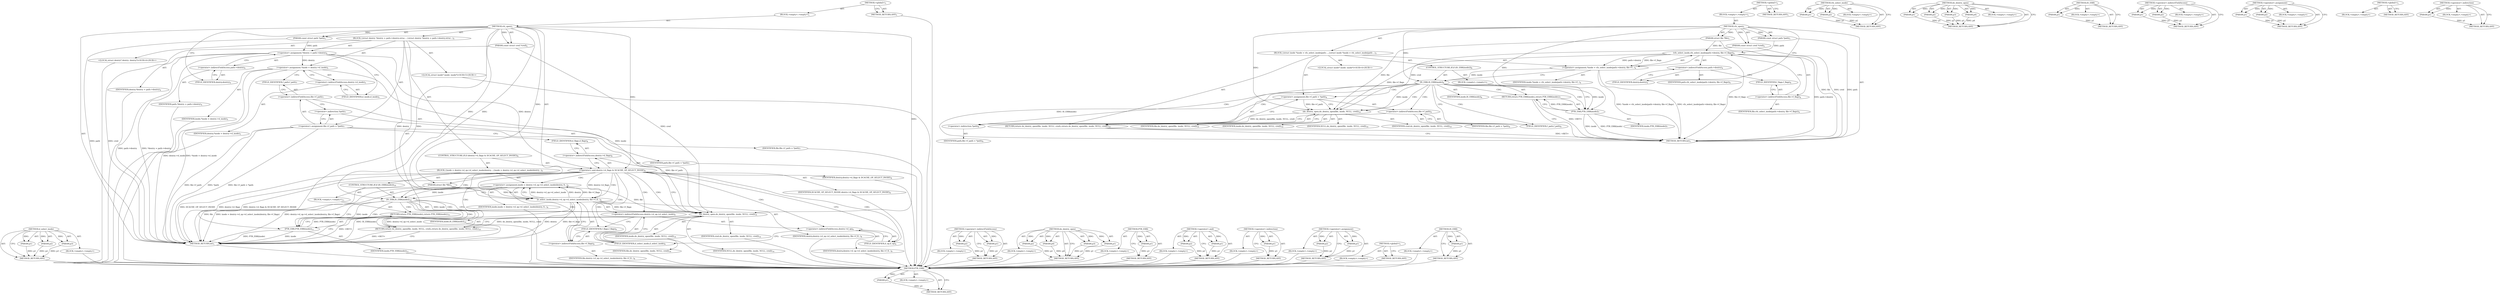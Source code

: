 digraph "&lt;operator&gt;.indirection" {
vulnerable_109 [label=<(METHOD,d_select_inode)>];
vulnerable_110 [label=<(PARAM,p1)>];
vulnerable_111 [label=<(PARAM,p2)>];
vulnerable_112 [label=<(PARAM,p3)>];
vulnerable_113 [label=<(BLOCK,&lt;empty&gt;,&lt;empty&gt;)>];
vulnerable_114 [label=<(METHOD_RETURN,ANY)>];
vulnerable_6 [label=<(METHOD,&lt;global&gt;)<SUB>1</SUB>>];
vulnerable_7 [label=<(BLOCK,&lt;empty&gt;,&lt;empty&gt;)<SUB>1</SUB>>];
vulnerable_8 [label=<(METHOD,vfs_open)<SUB>1</SUB>>];
vulnerable_9 [label=<(PARAM,const struct path *path)<SUB>1</SUB>>];
vulnerable_10 [label=<(PARAM,struct file *file)<SUB>1</SUB>>];
vulnerable_11 [label=<(PARAM,const struct cred *cred)<SUB>2</SUB>>];
vulnerable_12 [label=<(BLOCK,{
	struct dentry *dentry = path-&gt;dentry;
	struc...,{
	struct dentry *dentry = path-&gt;dentry;
	struc...)<SUB>3</SUB>>];
vulnerable_13 [label="<(LOCAL,struct dentry* dentry: dentry*)<SUB>4</SUB>>"];
vulnerable_14 [label=<(&lt;operator&gt;.assignment,*dentry = path-&gt;dentry)<SUB>4</SUB>>];
vulnerable_15 [label=<(IDENTIFIER,dentry,*dentry = path-&gt;dentry)<SUB>4</SUB>>];
vulnerable_16 [label=<(&lt;operator&gt;.indirectFieldAccess,path-&gt;dentry)<SUB>4</SUB>>];
vulnerable_17 [label=<(IDENTIFIER,path,*dentry = path-&gt;dentry)<SUB>4</SUB>>];
vulnerable_18 [label=<(FIELD_IDENTIFIER,dentry,dentry)<SUB>4</SUB>>];
vulnerable_19 [label="<(LOCAL,struct inode* inode: inode*)<SUB>5</SUB>>"];
vulnerable_20 [label=<(&lt;operator&gt;.assignment,*inode = dentry-&gt;d_inode)<SUB>5</SUB>>];
vulnerable_21 [label=<(IDENTIFIER,inode,*inode = dentry-&gt;d_inode)<SUB>5</SUB>>];
vulnerable_22 [label=<(&lt;operator&gt;.indirectFieldAccess,dentry-&gt;d_inode)<SUB>5</SUB>>];
vulnerable_23 [label=<(IDENTIFIER,dentry,*inode = dentry-&gt;d_inode)<SUB>5</SUB>>];
vulnerable_24 [label=<(FIELD_IDENTIFIER,d_inode,d_inode)<SUB>5</SUB>>];
vulnerable_25 [label=<(&lt;operator&gt;.assignment,file-&gt;f_path = *path)<SUB>7</SUB>>];
vulnerable_26 [label=<(&lt;operator&gt;.indirectFieldAccess,file-&gt;f_path)<SUB>7</SUB>>];
vulnerable_27 [label=<(IDENTIFIER,file,file-&gt;f_path = *path)<SUB>7</SUB>>];
vulnerable_28 [label=<(FIELD_IDENTIFIER,f_path,f_path)<SUB>7</SUB>>];
vulnerable_29 [label=<(&lt;operator&gt;.indirection,*path)<SUB>7</SUB>>];
vulnerable_30 [label=<(IDENTIFIER,path,file-&gt;f_path = *path)<SUB>7</SUB>>];
vulnerable_31 [label=<(CONTROL_STRUCTURE,IF,if (dentry-&gt;d_flags &amp; DCACHE_OP_SELECT_INODE))<SUB>8</SUB>>];
vulnerable_32 [label=<(&lt;operator&gt;.and,dentry-&gt;d_flags &amp; DCACHE_OP_SELECT_INODE)<SUB>8</SUB>>];
vulnerable_33 [label=<(&lt;operator&gt;.indirectFieldAccess,dentry-&gt;d_flags)<SUB>8</SUB>>];
vulnerable_34 [label=<(IDENTIFIER,dentry,dentry-&gt;d_flags &amp; DCACHE_OP_SELECT_INODE)<SUB>8</SUB>>];
vulnerable_35 [label=<(FIELD_IDENTIFIER,d_flags,d_flags)<SUB>8</SUB>>];
vulnerable_36 [label=<(IDENTIFIER,DCACHE_OP_SELECT_INODE,dentry-&gt;d_flags &amp; DCACHE_OP_SELECT_INODE)<SUB>8</SUB>>];
vulnerable_37 [label=<(BLOCK,{
		inode = dentry-&gt;d_op-&gt;d_select_inode(dentry...,{
		inode = dentry-&gt;d_op-&gt;d_select_inode(dentry...)<SUB>8</SUB>>];
vulnerable_38 [label=<(&lt;operator&gt;.assignment,inode = dentry-&gt;d_op-&gt;d_select_inode(dentry, fi...)<SUB>9</SUB>>];
vulnerable_39 [label=<(IDENTIFIER,inode,inode = dentry-&gt;d_op-&gt;d_select_inode(dentry, fi...)<SUB>9</SUB>>];
vulnerable_40 [label=<(d_select_inode,dentry-&gt;d_op-&gt;d_select_inode(dentry, file-&gt;f_fl...)<SUB>9</SUB>>];
vulnerable_41 [label=<(&lt;operator&gt;.indirectFieldAccess,dentry-&gt;d_op-&gt;d_select_inode)<SUB>9</SUB>>];
vulnerable_42 [label=<(&lt;operator&gt;.indirectFieldAccess,dentry-&gt;d_op)<SUB>9</SUB>>];
vulnerable_43 [label=<(IDENTIFIER,dentry,dentry-&gt;d_op-&gt;d_select_inode(dentry, file-&gt;f_fl...)<SUB>9</SUB>>];
vulnerable_44 [label=<(FIELD_IDENTIFIER,d_op,d_op)<SUB>9</SUB>>];
vulnerable_45 [label=<(FIELD_IDENTIFIER,d_select_inode,d_select_inode)<SUB>9</SUB>>];
vulnerable_46 [label=<(IDENTIFIER,dentry,dentry-&gt;d_op-&gt;d_select_inode(dentry, file-&gt;f_fl...)<SUB>9</SUB>>];
vulnerable_47 [label=<(&lt;operator&gt;.indirectFieldAccess,file-&gt;f_flags)<SUB>9</SUB>>];
vulnerable_48 [label=<(IDENTIFIER,file,dentry-&gt;d_op-&gt;d_select_inode(dentry, file-&gt;f_fl...)<SUB>9</SUB>>];
vulnerable_49 [label=<(FIELD_IDENTIFIER,f_flags,f_flags)<SUB>9</SUB>>];
vulnerable_50 [label=<(CONTROL_STRUCTURE,IF,if (IS_ERR(inode)))<SUB>10</SUB>>];
vulnerable_51 [label=<(IS_ERR,IS_ERR(inode))<SUB>10</SUB>>];
vulnerable_52 [label=<(IDENTIFIER,inode,IS_ERR(inode))<SUB>10</SUB>>];
vulnerable_53 [label=<(BLOCK,&lt;empty&gt;,&lt;empty&gt;)<SUB>11</SUB>>];
vulnerable_54 [label=<(RETURN,return PTR_ERR(inode);,return PTR_ERR(inode);)<SUB>11</SUB>>];
vulnerable_55 [label=<(PTR_ERR,PTR_ERR(inode))<SUB>11</SUB>>];
vulnerable_56 [label=<(IDENTIFIER,inode,PTR_ERR(inode))<SUB>11</SUB>>];
vulnerable_57 [label=<(RETURN,return do_dentry_open(file, inode, NULL, cred);,return do_dentry_open(file, inode, NULL, cred);)<SUB>14</SUB>>];
vulnerable_58 [label=<(do_dentry_open,do_dentry_open(file, inode, NULL, cred))<SUB>14</SUB>>];
vulnerable_59 [label=<(IDENTIFIER,file,do_dentry_open(file, inode, NULL, cred))<SUB>14</SUB>>];
vulnerable_60 [label=<(IDENTIFIER,inode,do_dentry_open(file, inode, NULL, cred))<SUB>14</SUB>>];
vulnerable_61 [label=<(IDENTIFIER,NULL,do_dentry_open(file, inode, NULL, cred))<SUB>14</SUB>>];
vulnerable_62 [label=<(IDENTIFIER,cred,do_dentry_open(file, inode, NULL, cred))<SUB>14</SUB>>];
vulnerable_63 [label=<(METHOD_RETURN,int)<SUB>1</SUB>>];
vulnerable_65 [label=<(METHOD_RETURN,ANY)<SUB>1</SUB>>];
vulnerable_95 [label=<(METHOD,&lt;operator&gt;.indirectFieldAccess)>];
vulnerable_96 [label=<(PARAM,p1)>];
vulnerable_97 [label=<(PARAM,p2)>];
vulnerable_98 [label=<(BLOCK,&lt;empty&gt;,&lt;empty&gt;)>];
vulnerable_99 [label=<(METHOD_RETURN,ANY)>];
vulnerable_123 [label=<(METHOD,do_dentry_open)>];
vulnerable_124 [label=<(PARAM,p1)>];
vulnerable_125 [label=<(PARAM,p2)>];
vulnerable_126 [label=<(PARAM,p3)>];
vulnerable_127 [label=<(PARAM,p4)>];
vulnerable_128 [label=<(BLOCK,&lt;empty&gt;,&lt;empty&gt;)>];
vulnerable_129 [label=<(METHOD_RETURN,ANY)>];
vulnerable_119 [label=<(METHOD,PTR_ERR)>];
vulnerable_120 [label=<(PARAM,p1)>];
vulnerable_121 [label=<(BLOCK,&lt;empty&gt;,&lt;empty&gt;)>];
vulnerable_122 [label=<(METHOD_RETURN,ANY)>];
vulnerable_104 [label=<(METHOD,&lt;operator&gt;.and)>];
vulnerable_105 [label=<(PARAM,p1)>];
vulnerable_106 [label=<(PARAM,p2)>];
vulnerable_107 [label=<(BLOCK,&lt;empty&gt;,&lt;empty&gt;)>];
vulnerable_108 [label=<(METHOD_RETURN,ANY)>];
vulnerable_100 [label=<(METHOD,&lt;operator&gt;.indirection)>];
vulnerable_101 [label=<(PARAM,p1)>];
vulnerable_102 [label=<(BLOCK,&lt;empty&gt;,&lt;empty&gt;)>];
vulnerable_103 [label=<(METHOD_RETURN,ANY)>];
vulnerable_90 [label=<(METHOD,&lt;operator&gt;.assignment)>];
vulnerable_91 [label=<(PARAM,p1)>];
vulnerable_92 [label=<(PARAM,p2)>];
vulnerable_93 [label=<(BLOCK,&lt;empty&gt;,&lt;empty&gt;)>];
vulnerable_94 [label=<(METHOD_RETURN,ANY)>];
vulnerable_84 [label=<(METHOD,&lt;global&gt;)<SUB>1</SUB>>];
vulnerable_85 [label=<(BLOCK,&lt;empty&gt;,&lt;empty&gt;)>];
vulnerable_86 [label=<(METHOD_RETURN,ANY)>];
vulnerable_115 [label=<(METHOD,IS_ERR)>];
vulnerable_116 [label=<(PARAM,p1)>];
vulnerable_117 [label=<(BLOCK,&lt;empty&gt;,&lt;empty&gt;)>];
vulnerable_118 [label=<(METHOD_RETURN,ANY)>];
fixed_86 [label=<(METHOD,PTR_ERR)>];
fixed_87 [label=<(PARAM,p1)>];
fixed_88 [label=<(BLOCK,&lt;empty&gt;,&lt;empty&gt;)>];
fixed_89 [label=<(METHOD_RETURN,ANY)>];
fixed_6 [label=<(METHOD,&lt;global&gt;)<SUB>1</SUB>>];
fixed_7 [label=<(BLOCK,&lt;empty&gt;,&lt;empty&gt;)<SUB>1</SUB>>];
fixed_8 [label=<(METHOD,vfs_open)<SUB>1</SUB>>];
fixed_9 [label=<(PARAM,const struct path *path)<SUB>1</SUB>>];
fixed_10 [label=<(PARAM,struct file *file)<SUB>1</SUB>>];
fixed_11 [label=<(PARAM,const struct cred *cred)<SUB>2</SUB>>];
fixed_12 [label=<(BLOCK,{
	struct inode *inode = vfs_select_inode(path-...,{
	struct inode *inode = vfs_select_inode(path-...)<SUB>3</SUB>>];
fixed_13 [label="<(LOCAL,struct inode* inode: inode*)<SUB>4</SUB>>"];
fixed_14 [label=<(&lt;operator&gt;.assignment,*inode = vfs_select_inode(path-&gt;dentry, file-&gt;f...)<SUB>4</SUB>>];
fixed_15 [label=<(IDENTIFIER,inode,*inode = vfs_select_inode(path-&gt;dentry, file-&gt;f...)<SUB>4</SUB>>];
fixed_16 [label=<(vfs_select_inode,vfs_select_inode(path-&gt;dentry, file-&gt;f_flags))<SUB>4</SUB>>];
fixed_17 [label=<(&lt;operator&gt;.indirectFieldAccess,path-&gt;dentry)<SUB>4</SUB>>];
fixed_18 [label=<(IDENTIFIER,path,vfs_select_inode(path-&gt;dentry, file-&gt;f_flags))<SUB>4</SUB>>];
fixed_19 [label=<(FIELD_IDENTIFIER,dentry,dentry)<SUB>4</SUB>>];
fixed_20 [label=<(&lt;operator&gt;.indirectFieldAccess,file-&gt;f_flags)<SUB>4</SUB>>];
fixed_21 [label=<(IDENTIFIER,file,vfs_select_inode(path-&gt;dentry, file-&gt;f_flags))<SUB>4</SUB>>];
fixed_22 [label=<(FIELD_IDENTIFIER,f_flags,f_flags)<SUB>4</SUB>>];
fixed_23 [label=<(CONTROL_STRUCTURE,IF,if (IS_ERR(inode)))<SUB>6</SUB>>];
fixed_24 [label=<(IS_ERR,IS_ERR(inode))<SUB>6</SUB>>];
fixed_25 [label=<(IDENTIFIER,inode,IS_ERR(inode))<SUB>6</SUB>>];
fixed_26 [label=<(BLOCK,&lt;empty&gt;,&lt;empty&gt;)<SUB>7</SUB>>];
fixed_27 [label=<(RETURN,return PTR_ERR(inode);,return PTR_ERR(inode);)<SUB>7</SUB>>];
fixed_28 [label=<(PTR_ERR,PTR_ERR(inode))<SUB>7</SUB>>];
fixed_29 [label=<(IDENTIFIER,inode,PTR_ERR(inode))<SUB>7</SUB>>];
fixed_30 [label=<(&lt;operator&gt;.assignment,file-&gt;f_path = *path)<SUB>9</SUB>>];
fixed_31 [label=<(&lt;operator&gt;.indirectFieldAccess,file-&gt;f_path)<SUB>9</SUB>>];
fixed_32 [label=<(IDENTIFIER,file,file-&gt;f_path = *path)<SUB>9</SUB>>];
fixed_33 [label=<(FIELD_IDENTIFIER,f_path,f_path)<SUB>9</SUB>>];
fixed_34 [label=<(&lt;operator&gt;.indirection,*path)<SUB>9</SUB>>];
fixed_35 [label=<(IDENTIFIER,path,file-&gt;f_path = *path)<SUB>9</SUB>>];
fixed_36 [label=<(RETURN,return do_dentry_open(file, inode, NULL, cred);,return do_dentry_open(file, inode, NULL, cred);)<SUB>10</SUB>>];
fixed_37 [label=<(do_dentry_open,do_dentry_open(file, inode, NULL, cred))<SUB>10</SUB>>];
fixed_38 [label=<(IDENTIFIER,file,do_dentry_open(file, inode, NULL, cred))<SUB>10</SUB>>];
fixed_39 [label=<(IDENTIFIER,inode,do_dentry_open(file, inode, NULL, cred))<SUB>10</SUB>>];
fixed_40 [label=<(IDENTIFIER,NULL,do_dentry_open(file, inode, NULL, cred))<SUB>10</SUB>>];
fixed_41 [label=<(IDENTIFIER,cred,do_dentry_open(file, inode, NULL, cred))<SUB>10</SUB>>];
fixed_42 [label=<(METHOD_RETURN,int)<SUB>1</SUB>>];
fixed_44 [label=<(METHOD_RETURN,ANY)<SUB>1</SUB>>];
fixed_72 [label=<(METHOD,vfs_select_inode)>];
fixed_73 [label=<(PARAM,p1)>];
fixed_74 [label=<(PARAM,p2)>];
fixed_75 [label=<(BLOCK,&lt;empty&gt;,&lt;empty&gt;)>];
fixed_76 [label=<(METHOD_RETURN,ANY)>];
fixed_94 [label=<(METHOD,do_dentry_open)>];
fixed_95 [label=<(PARAM,p1)>];
fixed_96 [label=<(PARAM,p2)>];
fixed_97 [label=<(PARAM,p3)>];
fixed_98 [label=<(PARAM,p4)>];
fixed_99 [label=<(BLOCK,&lt;empty&gt;,&lt;empty&gt;)>];
fixed_100 [label=<(METHOD_RETURN,ANY)>];
fixed_82 [label=<(METHOD,IS_ERR)>];
fixed_83 [label=<(PARAM,p1)>];
fixed_84 [label=<(BLOCK,&lt;empty&gt;,&lt;empty&gt;)>];
fixed_85 [label=<(METHOD_RETURN,ANY)>];
fixed_77 [label=<(METHOD,&lt;operator&gt;.indirectFieldAccess)>];
fixed_78 [label=<(PARAM,p1)>];
fixed_79 [label=<(PARAM,p2)>];
fixed_80 [label=<(BLOCK,&lt;empty&gt;,&lt;empty&gt;)>];
fixed_81 [label=<(METHOD_RETURN,ANY)>];
fixed_67 [label=<(METHOD,&lt;operator&gt;.assignment)>];
fixed_68 [label=<(PARAM,p1)>];
fixed_69 [label=<(PARAM,p2)>];
fixed_70 [label=<(BLOCK,&lt;empty&gt;,&lt;empty&gt;)>];
fixed_71 [label=<(METHOD_RETURN,ANY)>];
fixed_61 [label=<(METHOD,&lt;global&gt;)<SUB>1</SUB>>];
fixed_62 [label=<(BLOCK,&lt;empty&gt;,&lt;empty&gt;)>];
fixed_63 [label=<(METHOD_RETURN,ANY)>];
fixed_90 [label=<(METHOD,&lt;operator&gt;.indirection)>];
fixed_91 [label=<(PARAM,p1)>];
fixed_92 [label=<(BLOCK,&lt;empty&gt;,&lt;empty&gt;)>];
fixed_93 [label=<(METHOD_RETURN,ANY)>];
vulnerable_109 -> vulnerable_110  [key=0, label="AST: "];
vulnerable_109 -> vulnerable_110  [key=1, label="DDG: "];
vulnerable_109 -> vulnerable_113  [key=0, label="AST: "];
vulnerable_109 -> vulnerable_111  [key=0, label="AST: "];
vulnerable_109 -> vulnerable_111  [key=1, label="DDG: "];
vulnerable_109 -> vulnerable_114  [key=0, label="AST: "];
vulnerable_109 -> vulnerable_114  [key=1, label="CFG: "];
vulnerable_109 -> vulnerable_112  [key=0, label="AST: "];
vulnerable_109 -> vulnerable_112  [key=1, label="DDG: "];
vulnerable_110 -> vulnerable_114  [key=0, label="DDG: p1"];
vulnerable_111 -> vulnerable_114  [key=0, label="DDG: p2"];
vulnerable_112 -> vulnerable_114  [key=0, label="DDG: p3"];
vulnerable_113 -> fixed_86  [key=0];
vulnerable_114 -> fixed_86  [key=0];
vulnerable_6 -> vulnerable_7  [key=0, label="AST: "];
vulnerable_6 -> vulnerable_65  [key=0, label="AST: "];
vulnerable_6 -> vulnerable_65  [key=1, label="CFG: "];
vulnerable_7 -> vulnerable_8  [key=0, label="AST: "];
vulnerable_8 -> vulnerable_9  [key=0, label="AST: "];
vulnerable_8 -> vulnerable_9  [key=1, label="DDG: "];
vulnerable_8 -> vulnerable_10  [key=0, label="AST: "];
vulnerable_8 -> vulnerable_10  [key=1, label="DDG: "];
vulnerable_8 -> vulnerable_11  [key=0, label="AST: "];
vulnerable_8 -> vulnerable_11  [key=1, label="DDG: "];
vulnerable_8 -> vulnerable_12  [key=0, label="AST: "];
vulnerable_8 -> vulnerable_63  [key=0, label="AST: "];
vulnerable_8 -> vulnerable_18  [key=0, label="CFG: "];
vulnerable_8 -> vulnerable_32  [key=0, label="DDG: "];
vulnerable_8 -> vulnerable_58  [key=0, label="DDG: "];
vulnerable_8 -> vulnerable_40  [key=0, label="DDG: "];
vulnerable_8 -> vulnerable_51  [key=0, label="DDG: "];
vulnerable_8 -> vulnerable_55  [key=0, label="DDG: "];
vulnerable_9 -> vulnerable_63  [key=0, label="DDG: path"];
vulnerable_9 -> vulnerable_14  [key=0, label="DDG: path"];
vulnerable_10 -> vulnerable_63  [key=0, label="DDG: file"];
vulnerable_10 -> vulnerable_58  [key=0, label="DDG: file"];
vulnerable_10 -> vulnerable_40  [key=0, label="DDG: file"];
vulnerable_11 -> vulnerable_63  [key=0, label="DDG: cred"];
vulnerable_11 -> vulnerable_58  [key=0, label="DDG: cred"];
vulnerable_12 -> vulnerable_13  [key=0, label="AST: "];
vulnerable_12 -> vulnerable_14  [key=0, label="AST: "];
vulnerable_12 -> vulnerable_19  [key=0, label="AST: "];
vulnerable_12 -> vulnerable_20  [key=0, label="AST: "];
vulnerable_12 -> vulnerable_25  [key=0, label="AST: "];
vulnerable_12 -> vulnerable_31  [key=0, label="AST: "];
vulnerable_12 -> vulnerable_57  [key=0, label="AST: "];
vulnerable_13 -> fixed_86  [key=0];
vulnerable_14 -> vulnerable_15  [key=0, label="AST: "];
vulnerable_14 -> vulnerable_16  [key=0, label="AST: "];
vulnerable_14 -> vulnerable_24  [key=0, label="CFG: "];
vulnerable_14 -> vulnerable_63  [key=0, label="DDG: path-&gt;dentry"];
vulnerable_14 -> vulnerable_63  [key=1, label="DDG: *dentry = path-&gt;dentry"];
vulnerable_14 -> vulnerable_20  [key=0, label="DDG: dentry"];
vulnerable_14 -> vulnerable_32  [key=0, label="DDG: dentry"];
vulnerable_14 -> vulnerable_40  [key=0, label="DDG: dentry"];
vulnerable_15 -> fixed_86  [key=0];
vulnerable_16 -> vulnerable_17  [key=0, label="AST: "];
vulnerable_16 -> vulnerable_18  [key=0, label="AST: "];
vulnerable_16 -> vulnerable_14  [key=0, label="CFG: "];
vulnerable_17 -> fixed_86  [key=0];
vulnerable_18 -> vulnerable_16  [key=0, label="CFG: "];
vulnerable_19 -> fixed_86  [key=0];
vulnerable_20 -> vulnerable_21  [key=0, label="AST: "];
vulnerable_20 -> vulnerable_22  [key=0, label="AST: "];
vulnerable_20 -> vulnerable_28  [key=0, label="CFG: "];
vulnerable_20 -> vulnerable_63  [key=0, label="DDG: dentry-&gt;d_inode"];
vulnerable_20 -> vulnerable_63  [key=1, label="DDG: *inode = dentry-&gt;d_inode"];
vulnerable_20 -> vulnerable_58  [key=0, label="DDG: inode"];
vulnerable_21 -> fixed_86  [key=0];
vulnerable_22 -> vulnerable_23  [key=0, label="AST: "];
vulnerable_22 -> vulnerable_24  [key=0, label="AST: "];
vulnerable_22 -> vulnerable_20  [key=0, label="CFG: "];
vulnerable_23 -> fixed_86  [key=0];
vulnerable_24 -> vulnerable_22  [key=0, label="CFG: "];
vulnerable_25 -> vulnerable_26  [key=0, label="AST: "];
vulnerable_25 -> vulnerable_29  [key=0, label="AST: "];
vulnerable_25 -> vulnerable_35  [key=0, label="CFG: "];
vulnerable_25 -> vulnerable_63  [key=0, label="DDG: file-&gt;f_path"];
vulnerable_25 -> vulnerable_63  [key=1, label="DDG: *path"];
vulnerable_25 -> vulnerable_63  [key=2, label="DDG: file-&gt;f_path = *path"];
vulnerable_25 -> vulnerable_58  [key=0, label="DDG: file-&gt;f_path"];
vulnerable_26 -> vulnerable_27  [key=0, label="AST: "];
vulnerable_26 -> vulnerable_28  [key=0, label="AST: "];
vulnerable_26 -> vulnerable_29  [key=0, label="CFG: "];
vulnerable_27 -> fixed_86  [key=0];
vulnerable_28 -> vulnerable_26  [key=0, label="CFG: "];
vulnerable_29 -> vulnerable_30  [key=0, label="AST: "];
vulnerable_29 -> vulnerable_25  [key=0, label="CFG: "];
vulnerable_30 -> fixed_86  [key=0];
vulnerable_31 -> vulnerable_32  [key=0, label="AST: "];
vulnerable_31 -> vulnerable_37  [key=0, label="AST: "];
vulnerable_32 -> vulnerable_33  [key=0, label="AST: "];
vulnerable_32 -> vulnerable_36  [key=0, label="AST: "];
vulnerable_32 -> vulnerable_44  [key=0, label="CFG: "];
vulnerable_32 -> vulnerable_44  [key=1, label="CDG: "];
vulnerable_32 -> vulnerable_58  [key=0, label="CFG: "];
vulnerable_32 -> vulnerable_58  [key=1, label="CDG: "];
vulnerable_32 -> vulnerable_63  [key=0, label="DDG: dentry-&gt;d_flags"];
vulnerable_32 -> vulnerable_63  [key=1, label="DDG: dentry-&gt;d_flags &amp; DCACHE_OP_SELECT_INODE"];
vulnerable_32 -> vulnerable_63  [key=2, label="DDG: DCACHE_OP_SELECT_INODE"];
vulnerable_32 -> vulnerable_40  [key=0, label="DDG: dentry-&gt;d_flags"];
vulnerable_32 -> vulnerable_40  [key=1, label="CDG: "];
vulnerable_32 -> vulnerable_47  [key=0, label="CDG: "];
vulnerable_32 -> vulnerable_49  [key=0, label="CDG: "];
vulnerable_32 -> vulnerable_42  [key=0, label="CDG: "];
vulnerable_32 -> vulnerable_51  [key=0, label="CDG: "];
vulnerable_32 -> vulnerable_57  [key=0, label="CDG: "];
vulnerable_32 -> vulnerable_38  [key=0, label="CDG: "];
vulnerable_32 -> vulnerable_41  [key=0, label="CDG: "];
vulnerable_32 -> vulnerable_45  [key=0, label="CDG: "];
vulnerable_33 -> vulnerable_34  [key=0, label="AST: "];
vulnerable_33 -> vulnerable_35  [key=0, label="AST: "];
vulnerable_33 -> vulnerable_32  [key=0, label="CFG: "];
vulnerable_34 -> fixed_86  [key=0];
vulnerable_35 -> vulnerable_33  [key=0, label="CFG: "];
vulnerable_36 -> fixed_86  [key=0];
vulnerable_37 -> vulnerable_38  [key=0, label="AST: "];
vulnerable_37 -> vulnerable_50  [key=0, label="AST: "];
vulnerable_38 -> vulnerable_39  [key=0, label="AST: "];
vulnerable_38 -> vulnerable_40  [key=0, label="AST: "];
vulnerable_38 -> vulnerable_51  [key=0, label="CFG: "];
vulnerable_38 -> vulnerable_51  [key=1, label="DDG: inode"];
vulnerable_38 -> vulnerable_63  [key=0, label="DDG: dentry-&gt;d_op-&gt;d_select_inode(dentry, file-&gt;f_flags)"];
vulnerable_38 -> vulnerable_63  [key=1, label="DDG: inode = dentry-&gt;d_op-&gt;d_select_inode(dentry, file-&gt;f_flags)"];
vulnerable_39 -> fixed_86  [key=0];
vulnerable_40 -> vulnerable_41  [key=0, label="AST: "];
vulnerable_40 -> vulnerable_46  [key=0, label="AST: "];
vulnerable_40 -> vulnerable_47  [key=0, label="AST: "];
vulnerable_40 -> vulnerable_38  [key=0, label="CFG: "];
vulnerable_40 -> vulnerable_38  [key=1, label="DDG: dentry-&gt;d_op-&gt;d_select_inode"];
vulnerable_40 -> vulnerable_38  [key=2, label="DDG: dentry"];
vulnerable_40 -> vulnerable_38  [key=3, label="DDG: file-&gt;f_flags"];
vulnerable_40 -> vulnerable_63  [key=0, label="DDG: dentry-&gt;d_op-&gt;d_select_inode"];
vulnerable_40 -> vulnerable_63  [key=1, label="DDG: dentry"];
vulnerable_40 -> vulnerable_63  [key=2, label="DDG: file-&gt;f_flags"];
vulnerable_40 -> vulnerable_58  [key=0, label="DDG: file-&gt;f_flags"];
vulnerable_41 -> vulnerable_42  [key=0, label="AST: "];
vulnerable_41 -> vulnerable_45  [key=0, label="AST: "];
vulnerable_41 -> vulnerable_49  [key=0, label="CFG: "];
vulnerable_42 -> vulnerable_43  [key=0, label="AST: "];
vulnerable_42 -> vulnerable_44  [key=0, label="AST: "];
vulnerable_42 -> vulnerable_45  [key=0, label="CFG: "];
vulnerable_43 -> fixed_86  [key=0];
vulnerable_44 -> vulnerable_42  [key=0, label="CFG: "];
vulnerable_45 -> vulnerable_41  [key=0, label="CFG: "];
vulnerable_46 -> fixed_86  [key=0];
vulnerable_47 -> vulnerable_48  [key=0, label="AST: "];
vulnerable_47 -> vulnerable_49  [key=0, label="AST: "];
vulnerable_47 -> vulnerable_40  [key=0, label="CFG: "];
vulnerable_48 -> fixed_86  [key=0];
vulnerable_49 -> vulnerable_47  [key=0, label="CFG: "];
vulnerable_50 -> vulnerable_51  [key=0, label="AST: "];
vulnerable_50 -> vulnerable_53  [key=0, label="AST: "];
vulnerable_51 -> vulnerable_52  [key=0, label="AST: "];
vulnerable_51 -> vulnerable_55  [key=0, label="CFG: "];
vulnerable_51 -> vulnerable_55  [key=1, label="DDG: inode"];
vulnerable_51 -> vulnerable_55  [key=2, label="CDG: "];
vulnerable_51 -> vulnerable_58  [key=0, label="CFG: "];
vulnerable_51 -> vulnerable_58  [key=1, label="DDG: inode"];
vulnerable_51 -> vulnerable_58  [key=2, label="CDG: "];
vulnerable_51 -> vulnerable_63  [key=0, label="DDG: IS_ERR(inode)"];
vulnerable_51 -> vulnerable_57  [key=0, label="CDG: "];
vulnerable_51 -> vulnerable_54  [key=0, label="CDG: "];
vulnerable_52 -> fixed_86  [key=0];
vulnerable_53 -> vulnerable_54  [key=0, label="AST: "];
vulnerable_54 -> vulnerable_55  [key=0, label="AST: "];
vulnerable_54 -> vulnerable_63  [key=0, label="CFG: "];
vulnerable_54 -> vulnerable_63  [key=1, label="DDG: &lt;RET&gt;"];
vulnerable_55 -> vulnerable_56  [key=0, label="AST: "];
vulnerable_55 -> vulnerable_54  [key=0, label="CFG: "];
vulnerable_55 -> vulnerable_54  [key=1, label="DDG: PTR_ERR(inode)"];
vulnerable_55 -> vulnerable_63  [key=0, label="DDG: inode"];
vulnerable_55 -> vulnerable_63  [key=1, label="DDG: PTR_ERR(inode)"];
vulnerable_56 -> fixed_86  [key=0];
vulnerable_57 -> vulnerable_58  [key=0, label="AST: "];
vulnerable_57 -> vulnerable_63  [key=0, label="CFG: "];
vulnerable_57 -> vulnerable_63  [key=1, label="DDG: &lt;RET&gt;"];
vulnerable_58 -> vulnerable_59  [key=0, label="AST: "];
vulnerable_58 -> vulnerable_60  [key=0, label="AST: "];
vulnerable_58 -> vulnerable_61  [key=0, label="AST: "];
vulnerable_58 -> vulnerable_62  [key=0, label="AST: "];
vulnerable_58 -> vulnerable_57  [key=0, label="CFG: "];
vulnerable_58 -> vulnerable_57  [key=1, label="DDG: do_dentry_open(file, inode, NULL, cred)"];
vulnerable_59 -> fixed_86  [key=0];
vulnerable_60 -> fixed_86  [key=0];
vulnerable_61 -> fixed_86  [key=0];
vulnerable_62 -> fixed_86  [key=0];
vulnerable_63 -> fixed_86  [key=0];
vulnerable_65 -> fixed_86  [key=0];
vulnerable_95 -> vulnerable_96  [key=0, label="AST: "];
vulnerable_95 -> vulnerable_96  [key=1, label="DDG: "];
vulnerable_95 -> vulnerable_98  [key=0, label="AST: "];
vulnerable_95 -> vulnerable_97  [key=0, label="AST: "];
vulnerable_95 -> vulnerable_97  [key=1, label="DDG: "];
vulnerable_95 -> vulnerable_99  [key=0, label="AST: "];
vulnerable_95 -> vulnerable_99  [key=1, label="CFG: "];
vulnerable_96 -> vulnerable_99  [key=0, label="DDG: p1"];
vulnerable_97 -> vulnerable_99  [key=0, label="DDG: p2"];
vulnerable_98 -> fixed_86  [key=0];
vulnerable_99 -> fixed_86  [key=0];
vulnerable_123 -> vulnerable_124  [key=0, label="AST: "];
vulnerable_123 -> vulnerable_124  [key=1, label="DDG: "];
vulnerable_123 -> vulnerable_128  [key=0, label="AST: "];
vulnerable_123 -> vulnerable_125  [key=0, label="AST: "];
vulnerable_123 -> vulnerable_125  [key=1, label="DDG: "];
vulnerable_123 -> vulnerable_129  [key=0, label="AST: "];
vulnerable_123 -> vulnerable_129  [key=1, label="CFG: "];
vulnerable_123 -> vulnerable_126  [key=0, label="AST: "];
vulnerable_123 -> vulnerable_126  [key=1, label="DDG: "];
vulnerable_123 -> vulnerable_127  [key=0, label="AST: "];
vulnerable_123 -> vulnerable_127  [key=1, label="DDG: "];
vulnerable_124 -> vulnerable_129  [key=0, label="DDG: p1"];
vulnerable_125 -> vulnerable_129  [key=0, label="DDG: p2"];
vulnerable_126 -> vulnerable_129  [key=0, label="DDG: p3"];
vulnerable_127 -> vulnerable_129  [key=0, label="DDG: p4"];
vulnerable_128 -> fixed_86  [key=0];
vulnerable_129 -> fixed_86  [key=0];
vulnerable_119 -> vulnerable_120  [key=0, label="AST: "];
vulnerable_119 -> vulnerable_120  [key=1, label="DDG: "];
vulnerable_119 -> vulnerable_121  [key=0, label="AST: "];
vulnerable_119 -> vulnerable_122  [key=0, label="AST: "];
vulnerable_119 -> vulnerable_122  [key=1, label="CFG: "];
vulnerable_120 -> vulnerable_122  [key=0, label="DDG: p1"];
vulnerable_121 -> fixed_86  [key=0];
vulnerable_122 -> fixed_86  [key=0];
vulnerable_104 -> vulnerable_105  [key=0, label="AST: "];
vulnerable_104 -> vulnerable_105  [key=1, label="DDG: "];
vulnerable_104 -> vulnerable_107  [key=0, label="AST: "];
vulnerable_104 -> vulnerable_106  [key=0, label="AST: "];
vulnerable_104 -> vulnerable_106  [key=1, label="DDG: "];
vulnerable_104 -> vulnerable_108  [key=0, label="AST: "];
vulnerable_104 -> vulnerable_108  [key=1, label="CFG: "];
vulnerable_105 -> vulnerable_108  [key=0, label="DDG: p1"];
vulnerable_106 -> vulnerable_108  [key=0, label="DDG: p2"];
vulnerable_107 -> fixed_86  [key=0];
vulnerable_108 -> fixed_86  [key=0];
vulnerable_100 -> vulnerable_101  [key=0, label="AST: "];
vulnerable_100 -> vulnerable_101  [key=1, label="DDG: "];
vulnerable_100 -> vulnerable_102  [key=0, label="AST: "];
vulnerable_100 -> vulnerable_103  [key=0, label="AST: "];
vulnerable_100 -> vulnerable_103  [key=1, label="CFG: "];
vulnerable_101 -> vulnerable_103  [key=0, label="DDG: p1"];
vulnerable_102 -> fixed_86  [key=0];
vulnerable_103 -> fixed_86  [key=0];
vulnerable_90 -> vulnerable_91  [key=0, label="AST: "];
vulnerable_90 -> vulnerable_91  [key=1, label="DDG: "];
vulnerable_90 -> vulnerable_93  [key=0, label="AST: "];
vulnerable_90 -> vulnerable_92  [key=0, label="AST: "];
vulnerable_90 -> vulnerable_92  [key=1, label="DDG: "];
vulnerable_90 -> vulnerable_94  [key=0, label="AST: "];
vulnerable_90 -> vulnerable_94  [key=1, label="CFG: "];
vulnerable_91 -> vulnerable_94  [key=0, label="DDG: p1"];
vulnerable_92 -> vulnerable_94  [key=0, label="DDG: p2"];
vulnerable_93 -> fixed_86  [key=0];
vulnerable_94 -> fixed_86  [key=0];
vulnerable_84 -> vulnerable_85  [key=0, label="AST: "];
vulnerable_84 -> vulnerable_86  [key=0, label="AST: "];
vulnerable_84 -> vulnerable_86  [key=1, label="CFG: "];
vulnerable_85 -> fixed_86  [key=0];
vulnerable_86 -> fixed_86  [key=0];
vulnerable_115 -> vulnerable_116  [key=0, label="AST: "];
vulnerable_115 -> vulnerable_116  [key=1, label="DDG: "];
vulnerable_115 -> vulnerable_117  [key=0, label="AST: "];
vulnerable_115 -> vulnerable_118  [key=0, label="AST: "];
vulnerable_115 -> vulnerable_118  [key=1, label="CFG: "];
vulnerable_116 -> vulnerable_118  [key=0, label="DDG: p1"];
vulnerable_117 -> fixed_86  [key=0];
vulnerable_118 -> fixed_86  [key=0];
fixed_86 -> fixed_87  [key=0, label="AST: "];
fixed_86 -> fixed_87  [key=1, label="DDG: "];
fixed_86 -> fixed_88  [key=0, label="AST: "];
fixed_86 -> fixed_89  [key=0, label="AST: "];
fixed_86 -> fixed_89  [key=1, label="CFG: "];
fixed_87 -> fixed_89  [key=0, label="DDG: p1"];
fixed_6 -> fixed_7  [key=0, label="AST: "];
fixed_6 -> fixed_44  [key=0, label="AST: "];
fixed_6 -> fixed_44  [key=1, label="CFG: "];
fixed_7 -> fixed_8  [key=0, label="AST: "];
fixed_8 -> fixed_9  [key=0, label="AST: "];
fixed_8 -> fixed_9  [key=1, label="DDG: "];
fixed_8 -> fixed_10  [key=0, label="AST: "];
fixed_8 -> fixed_10  [key=1, label="DDG: "];
fixed_8 -> fixed_11  [key=0, label="AST: "];
fixed_8 -> fixed_11  [key=1, label="DDG: "];
fixed_8 -> fixed_12  [key=0, label="AST: "];
fixed_8 -> fixed_42  [key=0, label="AST: "];
fixed_8 -> fixed_19  [key=0, label="CFG: "];
fixed_8 -> fixed_24  [key=0, label="DDG: "];
fixed_8 -> fixed_37  [key=0, label="DDG: "];
fixed_8 -> fixed_28  [key=0, label="DDG: "];
fixed_9 -> fixed_42  [key=0, label="DDG: path"];
fixed_9 -> fixed_16  [key=0, label="DDG: path"];
fixed_10 -> fixed_42  [key=0, label="DDG: file"];
fixed_10 -> fixed_16  [key=0, label="DDG: file"];
fixed_10 -> fixed_37  [key=0, label="DDG: file"];
fixed_11 -> fixed_42  [key=0, label="DDG: cred"];
fixed_11 -> fixed_37  [key=0, label="DDG: cred"];
fixed_12 -> fixed_13  [key=0, label="AST: "];
fixed_12 -> fixed_14  [key=0, label="AST: "];
fixed_12 -> fixed_23  [key=0, label="AST: "];
fixed_12 -> fixed_30  [key=0, label="AST: "];
fixed_12 -> fixed_36  [key=0, label="AST: "];
fixed_14 -> fixed_15  [key=0, label="AST: "];
fixed_14 -> fixed_16  [key=0, label="AST: "];
fixed_14 -> fixed_24  [key=0, label="CFG: "];
fixed_14 -> fixed_24  [key=1, label="DDG: inode"];
fixed_14 -> fixed_42  [key=0, label="DDG: vfs_select_inode(path-&gt;dentry, file-&gt;f_flags)"];
fixed_14 -> fixed_42  [key=1, label="DDG: *inode = vfs_select_inode(path-&gt;dentry, file-&gt;f_flags)"];
fixed_16 -> fixed_17  [key=0, label="AST: "];
fixed_16 -> fixed_20  [key=0, label="AST: "];
fixed_16 -> fixed_14  [key=0, label="CFG: "];
fixed_16 -> fixed_14  [key=1, label="DDG: path-&gt;dentry"];
fixed_16 -> fixed_14  [key=2, label="DDG: file-&gt;f_flags"];
fixed_16 -> fixed_42  [key=0, label="DDG: path-&gt;dentry"];
fixed_16 -> fixed_42  [key=1, label="DDG: file-&gt;f_flags"];
fixed_16 -> fixed_37  [key=0, label="DDG: file-&gt;f_flags"];
fixed_17 -> fixed_18  [key=0, label="AST: "];
fixed_17 -> fixed_19  [key=0, label="AST: "];
fixed_17 -> fixed_22  [key=0, label="CFG: "];
fixed_19 -> fixed_17  [key=0, label="CFG: "];
fixed_20 -> fixed_21  [key=0, label="AST: "];
fixed_20 -> fixed_22  [key=0, label="AST: "];
fixed_20 -> fixed_16  [key=0, label="CFG: "];
fixed_22 -> fixed_20  [key=0, label="CFG: "];
fixed_23 -> fixed_24  [key=0, label="AST: "];
fixed_23 -> fixed_26  [key=0, label="AST: "];
fixed_24 -> fixed_25  [key=0, label="AST: "];
fixed_24 -> fixed_28  [key=0, label="CFG: "];
fixed_24 -> fixed_28  [key=1, label="DDG: inode"];
fixed_24 -> fixed_28  [key=2, label="CDG: "];
fixed_24 -> fixed_33  [key=0, label="CFG: "];
fixed_24 -> fixed_33  [key=1, label="CDG: "];
fixed_24 -> fixed_42  [key=0, label="DDG: IS_ERR(inode)"];
fixed_24 -> fixed_37  [key=0, label="DDG: inode"];
fixed_24 -> fixed_37  [key=1, label="CDG: "];
fixed_24 -> fixed_30  [key=0, label="CDG: "];
fixed_24 -> fixed_34  [key=0, label="CDG: "];
fixed_24 -> fixed_36  [key=0, label="CDG: "];
fixed_24 -> fixed_27  [key=0, label="CDG: "];
fixed_24 -> fixed_31  [key=0, label="CDG: "];
fixed_26 -> fixed_27  [key=0, label="AST: "];
fixed_27 -> fixed_28  [key=0, label="AST: "];
fixed_27 -> fixed_42  [key=0, label="CFG: "];
fixed_27 -> fixed_42  [key=1, label="DDG: &lt;RET&gt;"];
fixed_28 -> fixed_29  [key=0, label="AST: "];
fixed_28 -> fixed_27  [key=0, label="CFG: "];
fixed_28 -> fixed_27  [key=1, label="DDG: PTR_ERR(inode)"];
fixed_28 -> fixed_42  [key=0, label="DDG: inode"];
fixed_28 -> fixed_42  [key=1, label="DDG: PTR_ERR(inode)"];
fixed_30 -> fixed_31  [key=0, label="AST: "];
fixed_30 -> fixed_34  [key=0, label="AST: "];
fixed_30 -> fixed_37  [key=0, label="CFG: "];
fixed_30 -> fixed_37  [key=1, label="DDG: file-&gt;f_path"];
fixed_31 -> fixed_32  [key=0, label="AST: "];
fixed_31 -> fixed_33  [key=0, label="AST: "];
fixed_31 -> fixed_34  [key=0, label="CFG: "];
fixed_33 -> fixed_31  [key=0, label="CFG: "];
fixed_34 -> fixed_35  [key=0, label="AST: "];
fixed_34 -> fixed_30  [key=0, label="CFG: "];
fixed_36 -> fixed_37  [key=0, label="AST: "];
fixed_36 -> fixed_42  [key=0, label="CFG: "];
fixed_36 -> fixed_42  [key=1, label="DDG: &lt;RET&gt;"];
fixed_37 -> fixed_38  [key=0, label="AST: "];
fixed_37 -> fixed_39  [key=0, label="AST: "];
fixed_37 -> fixed_40  [key=0, label="AST: "];
fixed_37 -> fixed_41  [key=0, label="AST: "];
fixed_37 -> fixed_36  [key=0, label="CFG: "];
fixed_37 -> fixed_36  [key=1, label="DDG: do_dentry_open(file, inode, NULL, cred)"];
fixed_72 -> fixed_73  [key=0, label="AST: "];
fixed_72 -> fixed_73  [key=1, label="DDG: "];
fixed_72 -> fixed_75  [key=0, label="AST: "];
fixed_72 -> fixed_74  [key=0, label="AST: "];
fixed_72 -> fixed_74  [key=1, label="DDG: "];
fixed_72 -> fixed_76  [key=0, label="AST: "];
fixed_72 -> fixed_76  [key=1, label="CFG: "];
fixed_73 -> fixed_76  [key=0, label="DDG: p1"];
fixed_74 -> fixed_76  [key=0, label="DDG: p2"];
fixed_94 -> fixed_95  [key=0, label="AST: "];
fixed_94 -> fixed_95  [key=1, label="DDG: "];
fixed_94 -> fixed_99  [key=0, label="AST: "];
fixed_94 -> fixed_96  [key=0, label="AST: "];
fixed_94 -> fixed_96  [key=1, label="DDG: "];
fixed_94 -> fixed_100  [key=0, label="AST: "];
fixed_94 -> fixed_100  [key=1, label="CFG: "];
fixed_94 -> fixed_97  [key=0, label="AST: "];
fixed_94 -> fixed_97  [key=1, label="DDG: "];
fixed_94 -> fixed_98  [key=0, label="AST: "];
fixed_94 -> fixed_98  [key=1, label="DDG: "];
fixed_95 -> fixed_100  [key=0, label="DDG: p1"];
fixed_96 -> fixed_100  [key=0, label="DDG: p2"];
fixed_97 -> fixed_100  [key=0, label="DDG: p3"];
fixed_98 -> fixed_100  [key=0, label="DDG: p4"];
fixed_82 -> fixed_83  [key=0, label="AST: "];
fixed_82 -> fixed_83  [key=1, label="DDG: "];
fixed_82 -> fixed_84  [key=0, label="AST: "];
fixed_82 -> fixed_85  [key=0, label="AST: "];
fixed_82 -> fixed_85  [key=1, label="CFG: "];
fixed_83 -> fixed_85  [key=0, label="DDG: p1"];
fixed_77 -> fixed_78  [key=0, label="AST: "];
fixed_77 -> fixed_78  [key=1, label="DDG: "];
fixed_77 -> fixed_80  [key=0, label="AST: "];
fixed_77 -> fixed_79  [key=0, label="AST: "];
fixed_77 -> fixed_79  [key=1, label="DDG: "];
fixed_77 -> fixed_81  [key=0, label="AST: "];
fixed_77 -> fixed_81  [key=1, label="CFG: "];
fixed_78 -> fixed_81  [key=0, label="DDG: p1"];
fixed_79 -> fixed_81  [key=0, label="DDG: p2"];
fixed_67 -> fixed_68  [key=0, label="AST: "];
fixed_67 -> fixed_68  [key=1, label="DDG: "];
fixed_67 -> fixed_70  [key=0, label="AST: "];
fixed_67 -> fixed_69  [key=0, label="AST: "];
fixed_67 -> fixed_69  [key=1, label="DDG: "];
fixed_67 -> fixed_71  [key=0, label="AST: "];
fixed_67 -> fixed_71  [key=1, label="CFG: "];
fixed_68 -> fixed_71  [key=0, label="DDG: p1"];
fixed_69 -> fixed_71  [key=0, label="DDG: p2"];
fixed_61 -> fixed_62  [key=0, label="AST: "];
fixed_61 -> fixed_63  [key=0, label="AST: "];
fixed_61 -> fixed_63  [key=1, label="CFG: "];
fixed_90 -> fixed_91  [key=0, label="AST: "];
fixed_90 -> fixed_91  [key=1, label="DDG: "];
fixed_90 -> fixed_92  [key=0, label="AST: "];
fixed_90 -> fixed_93  [key=0, label="AST: "];
fixed_90 -> fixed_93  [key=1, label="CFG: "];
fixed_91 -> fixed_93  [key=0, label="DDG: p1"];
}
